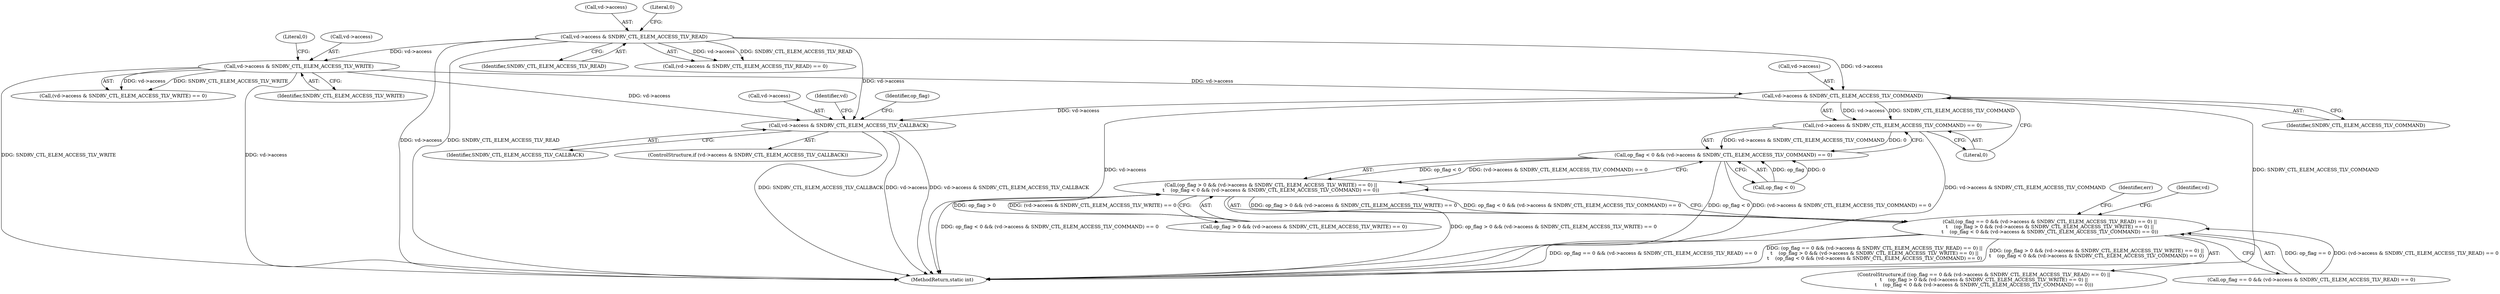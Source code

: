 digraph "0_linux_fd9f26e4eca5d08a27d12c0933fceef76ed9663d_2@pointer" {
"1000223" [label="(Call,vd->access & SNDRV_CTL_ELEM_ACCESS_TLV_COMMAND)"];
"1000200" [label="(Call,vd->access & SNDRV_CTL_ELEM_ACCESS_TLV_READ)"];
"1000212" [label="(Call,vd->access & SNDRV_CTL_ELEM_ACCESS_TLV_WRITE)"];
"1000222" [label="(Call,(vd->access & SNDRV_CTL_ELEM_ACCESS_TLV_COMMAND) == 0)"];
"1000218" [label="(Call,op_flag < 0 && (vd->access & SNDRV_CTL_ELEM_ACCESS_TLV_COMMAND) == 0)"];
"1000206" [label="(Call,(op_flag > 0 && (vd->access & SNDRV_CTL_ELEM_ACCESS_TLV_WRITE) == 0) ||\n\t    (op_flag < 0 && (vd->access & SNDRV_CTL_ELEM_ACCESS_TLV_COMMAND) == 0))"];
"1000194" [label="(Call,(op_flag == 0 && (vd->access & SNDRV_CTL_ELEM_ACCESS_TLV_READ) == 0) ||\n\t    (op_flag > 0 && (vd->access & SNDRV_CTL_ELEM_ACCESS_TLV_WRITE) == 0) ||\n\t    (op_flag < 0 && (vd->access & SNDRV_CTL_ELEM_ACCESS_TLV_COMMAND) == 0))"];
"1000236" [label="(Call,vd->access & SNDRV_CTL_ELEM_ACCESS_TLV_CALLBACK)"];
"1000193" [label="(ControlStructure,if ((op_flag == 0 && (vd->access & SNDRV_CTL_ELEM_ACCESS_TLV_READ) == 0) ||\n\t    (op_flag > 0 && (vd->access & SNDRV_CTL_ELEM_ACCESS_TLV_WRITE) == 0) ||\n\t    (op_flag < 0 && (vd->access & SNDRV_CTL_ELEM_ACCESS_TLV_COMMAND) == 0)))"];
"1000195" [label="(Call,op_flag == 0 && (vd->access & SNDRV_CTL_ELEM_ACCESS_TLV_READ) == 0)"];
"1000206" [label="(Call,(op_flag > 0 && (vd->access & SNDRV_CTL_ELEM_ACCESS_TLV_WRITE) == 0) ||\n\t    (op_flag < 0 && (vd->access & SNDRV_CTL_ELEM_ACCESS_TLV_COMMAND) == 0))"];
"1000223" [label="(Call,vd->access & SNDRV_CTL_ELEM_ACCESS_TLV_COMMAND)"];
"1000204" [label="(Identifier,SNDRV_CTL_ELEM_ACCESS_TLV_READ)"];
"1000349" [label="(MethodReturn,static int)"];
"1000228" [label="(Literal,0)"];
"1000236" [label="(Call,vd->access & SNDRV_CTL_ELEM_ACCESS_TLV_CALLBACK)"];
"1000211" [label="(Call,(vd->access & SNDRV_CTL_ELEM_ACCESS_TLV_WRITE) == 0)"];
"1000207" [label="(Call,op_flag > 0 && (vd->access & SNDRV_CTL_ELEM_ACCESS_TLV_WRITE) == 0)"];
"1000216" [label="(Identifier,SNDRV_CTL_ELEM_ACCESS_TLV_WRITE)"];
"1000231" [label="(Identifier,err)"];
"1000201" [label="(Call,vd->access)"];
"1000218" [label="(Call,op_flag < 0 && (vd->access & SNDRV_CTL_ELEM_ACCESS_TLV_COMMAND) == 0)"];
"1000235" [label="(ControlStructure,if (vd->access & SNDRV_CTL_ELEM_ACCESS_TLV_CALLBACK))"];
"1000219" [label="(Call,op_flag < 0)"];
"1000194" [label="(Call,(op_flag == 0 && (vd->access & SNDRV_CTL_ELEM_ACCESS_TLV_READ) == 0) ||\n\t    (op_flag > 0 && (vd->access & SNDRV_CTL_ELEM_ACCESS_TLV_WRITE) == 0) ||\n\t    (op_flag < 0 && (vd->access & SNDRV_CTL_ELEM_ACCESS_TLV_COMMAND) == 0))"];
"1000238" [label="(Identifier,vd)"];
"1000199" [label="(Call,(vd->access & SNDRV_CTL_ELEM_ACCESS_TLV_READ) == 0)"];
"1000205" [label="(Literal,0)"];
"1000200" [label="(Call,vd->access & SNDRV_CTL_ELEM_ACCESS_TLV_READ)"];
"1000212" [label="(Call,vd->access & SNDRV_CTL_ELEM_ACCESS_TLV_WRITE)"];
"1000227" [label="(Identifier,SNDRV_CTL_ELEM_ACCESS_TLV_COMMAND)"];
"1000237" [label="(Call,vd->access)"];
"1000217" [label="(Literal,0)"];
"1000213" [label="(Call,vd->access)"];
"1000224" [label="(Call,vd->access)"];
"1000246" [label="(Identifier,vd)"];
"1000240" [label="(Identifier,SNDRV_CTL_ELEM_ACCESS_TLV_CALLBACK)"];
"1000293" [label="(Identifier,op_flag)"];
"1000222" [label="(Call,(vd->access & SNDRV_CTL_ELEM_ACCESS_TLV_COMMAND) == 0)"];
"1000223" -> "1000222"  [label="AST: "];
"1000223" -> "1000227"  [label="CFG: "];
"1000224" -> "1000223"  [label="AST: "];
"1000227" -> "1000223"  [label="AST: "];
"1000228" -> "1000223"  [label="CFG: "];
"1000223" -> "1000349"  [label="DDG: SNDRV_CTL_ELEM_ACCESS_TLV_COMMAND"];
"1000223" -> "1000349"  [label="DDG: vd->access"];
"1000223" -> "1000222"  [label="DDG: vd->access"];
"1000223" -> "1000222"  [label="DDG: SNDRV_CTL_ELEM_ACCESS_TLV_COMMAND"];
"1000200" -> "1000223"  [label="DDG: vd->access"];
"1000212" -> "1000223"  [label="DDG: vd->access"];
"1000223" -> "1000236"  [label="DDG: vd->access"];
"1000200" -> "1000199"  [label="AST: "];
"1000200" -> "1000204"  [label="CFG: "];
"1000201" -> "1000200"  [label="AST: "];
"1000204" -> "1000200"  [label="AST: "];
"1000205" -> "1000200"  [label="CFG: "];
"1000200" -> "1000349"  [label="DDG: vd->access"];
"1000200" -> "1000349"  [label="DDG: SNDRV_CTL_ELEM_ACCESS_TLV_READ"];
"1000200" -> "1000199"  [label="DDG: vd->access"];
"1000200" -> "1000199"  [label="DDG: SNDRV_CTL_ELEM_ACCESS_TLV_READ"];
"1000200" -> "1000212"  [label="DDG: vd->access"];
"1000200" -> "1000236"  [label="DDG: vd->access"];
"1000212" -> "1000211"  [label="AST: "];
"1000212" -> "1000216"  [label="CFG: "];
"1000213" -> "1000212"  [label="AST: "];
"1000216" -> "1000212"  [label="AST: "];
"1000217" -> "1000212"  [label="CFG: "];
"1000212" -> "1000349"  [label="DDG: SNDRV_CTL_ELEM_ACCESS_TLV_WRITE"];
"1000212" -> "1000349"  [label="DDG: vd->access"];
"1000212" -> "1000211"  [label="DDG: vd->access"];
"1000212" -> "1000211"  [label="DDG: SNDRV_CTL_ELEM_ACCESS_TLV_WRITE"];
"1000212" -> "1000236"  [label="DDG: vd->access"];
"1000222" -> "1000218"  [label="AST: "];
"1000222" -> "1000228"  [label="CFG: "];
"1000228" -> "1000222"  [label="AST: "];
"1000218" -> "1000222"  [label="CFG: "];
"1000222" -> "1000349"  [label="DDG: vd->access & SNDRV_CTL_ELEM_ACCESS_TLV_COMMAND"];
"1000222" -> "1000218"  [label="DDG: vd->access & SNDRV_CTL_ELEM_ACCESS_TLV_COMMAND"];
"1000222" -> "1000218"  [label="DDG: 0"];
"1000218" -> "1000206"  [label="AST: "];
"1000218" -> "1000219"  [label="CFG: "];
"1000219" -> "1000218"  [label="AST: "];
"1000206" -> "1000218"  [label="CFG: "];
"1000218" -> "1000349"  [label="DDG: op_flag < 0"];
"1000218" -> "1000349"  [label="DDG: (vd->access & SNDRV_CTL_ELEM_ACCESS_TLV_COMMAND) == 0"];
"1000218" -> "1000206"  [label="DDG: op_flag < 0"];
"1000218" -> "1000206"  [label="DDG: (vd->access & SNDRV_CTL_ELEM_ACCESS_TLV_COMMAND) == 0"];
"1000219" -> "1000218"  [label="DDG: op_flag"];
"1000219" -> "1000218"  [label="DDG: 0"];
"1000206" -> "1000194"  [label="AST: "];
"1000206" -> "1000207"  [label="CFG: "];
"1000207" -> "1000206"  [label="AST: "];
"1000194" -> "1000206"  [label="CFG: "];
"1000206" -> "1000349"  [label="DDG: op_flag < 0 && (vd->access & SNDRV_CTL_ELEM_ACCESS_TLV_COMMAND) == 0"];
"1000206" -> "1000349"  [label="DDG: op_flag > 0 && (vd->access & SNDRV_CTL_ELEM_ACCESS_TLV_WRITE) == 0"];
"1000206" -> "1000194"  [label="DDG: op_flag > 0 && (vd->access & SNDRV_CTL_ELEM_ACCESS_TLV_WRITE) == 0"];
"1000206" -> "1000194"  [label="DDG: op_flag < 0 && (vd->access & SNDRV_CTL_ELEM_ACCESS_TLV_COMMAND) == 0"];
"1000207" -> "1000206"  [label="DDG: op_flag > 0"];
"1000207" -> "1000206"  [label="DDG: (vd->access & SNDRV_CTL_ELEM_ACCESS_TLV_WRITE) == 0"];
"1000194" -> "1000193"  [label="AST: "];
"1000194" -> "1000195"  [label="CFG: "];
"1000195" -> "1000194"  [label="AST: "];
"1000231" -> "1000194"  [label="CFG: "];
"1000238" -> "1000194"  [label="CFG: "];
"1000194" -> "1000349"  [label="DDG: (op_flag == 0 && (vd->access & SNDRV_CTL_ELEM_ACCESS_TLV_READ) == 0) ||\n\t    (op_flag > 0 && (vd->access & SNDRV_CTL_ELEM_ACCESS_TLV_WRITE) == 0) ||\n\t    (op_flag < 0 && (vd->access & SNDRV_CTL_ELEM_ACCESS_TLV_COMMAND) == 0)"];
"1000194" -> "1000349"  [label="DDG: (op_flag > 0 && (vd->access & SNDRV_CTL_ELEM_ACCESS_TLV_WRITE) == 0) ||\n\t    (op_flag < 0 && (vd->access & SNDRV_CTL_ELEM_ACCESS_TLV_COMMAND) == 0)"];
"1000194" -> "1000349"  [label="DDG: op_flag == 0 && (vd->access & SNDRV_CTL_ELEM_ACCESS_TLV_READ) == 0"];
"1000195" -> "1000194"  [label="DDG: op_flag == 0"];
"1000195" -> "1000194"  [label="DDG: (vd->access & SNDRV_CTL_ELEM_ACCESS_TLV_READ) == 0"];
"1000236" -> "1000235"  [label="AST: "];
"1000236" -> "1000240"  [label="CFG: "];
"1000237" -> "1000236"  [label="AST: "];
"1000240" -> "1000236"  [label="AST: "];
"1000246" -> "1000236"  [label="CFG: "];
"1000293" -> "1000236"  [label="CFG: "];
"1000236" -> "1000349"  [label="DDG: vd->access"];
"1000236" -> "1000349"  [label="DDG: vd->access & SNDRV_CTL_ELEM_ACCESS_TLV_CALLBACK"];
"1000236" -> "1000349"  [label="DDG: SNDRV_CTL_ELEM_ACCESS_TLV_CALLBACK"];
}

